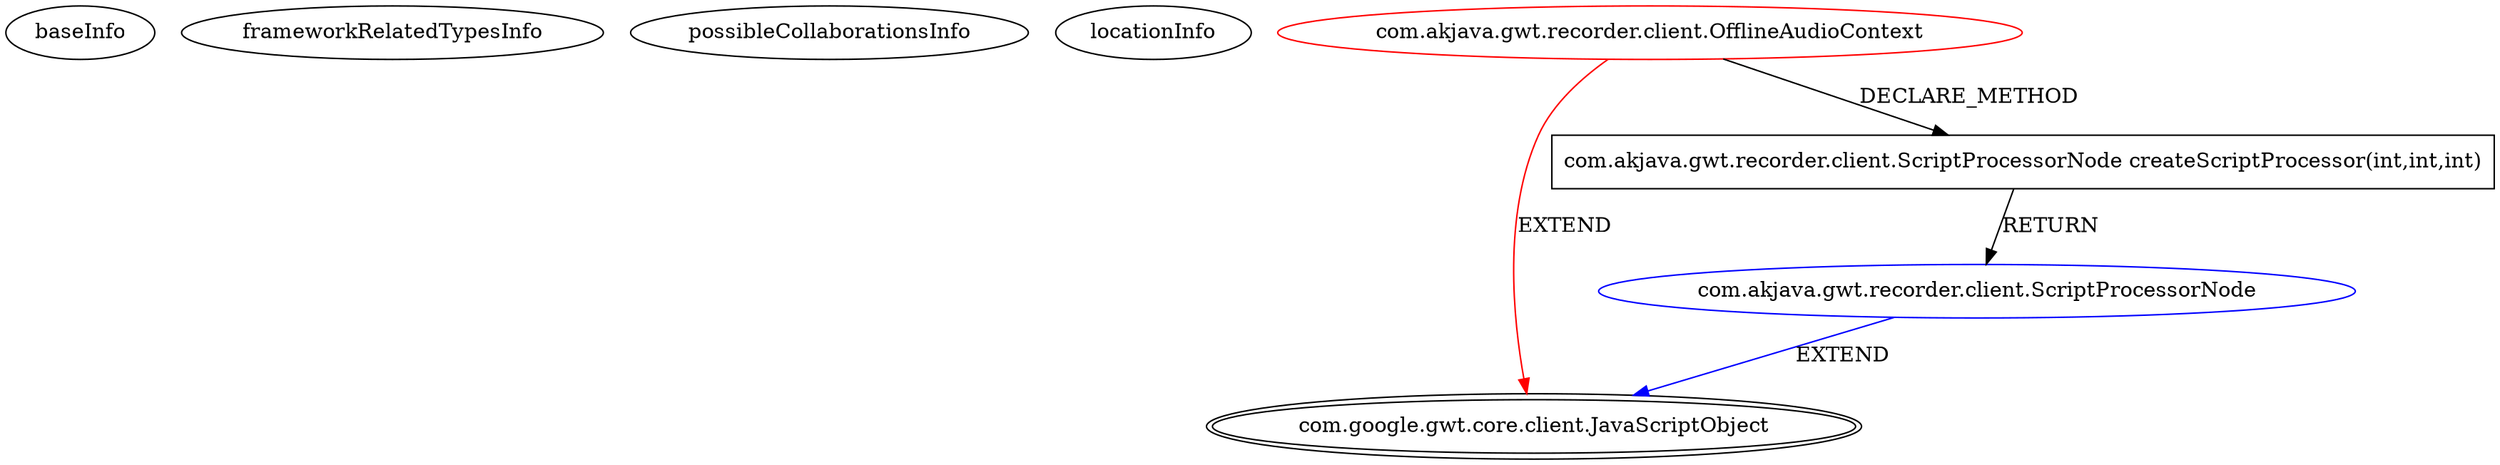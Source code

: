 digraph {
baseInfo[graphId=636,category="extension_graph",isAnonymous=false,possibleRelation=true]
frameworkRelatedTypesInfo[0="com.google.gwt.core.client.JavaScriptObject"]
possibleCollaborationsInfo[0="636~CLIENT_METHOD_DECLARATION-RETURN_TYPE-~com.google.gwt.core.client.JavaScriptObject ~com.google.gwt.core.client.JavaScriptObject ~false~false"]
locationInfo[projectName="akjava-GWTRecorderjs",filePath="/akjava-GWTRecorderjs/GWTRecorderjs-master/src/com/akjava/gwt/recorder/client/OfflineAudioContext.java",contextSignature="OfflineAudioContext",graphId="636"]
0[label="com.akjava.gwt.recorder.client.OfflineAudioContext",vertexType="ROOT_CLIENT_CLASS_DECLARATION",isFrameworkType=false,color=red]
1[label="com.google.gwt.core.client.JavaScriptObject",vertexType="FRAMEWORK_CLASS_TYPE",isFrameworkType=true,peripheries=2]
4[label="com.akjava.gwt.recorder.client.ScriptProcessorNode createScriptProcessor(int,int,int)",vertexType="CLIENT_METHOD_DECLARATION",isFrameworkType=false,shape=box]
5[label="com.akjava.gwt.recorder.client.ScriptProcessorNode",vertexType="REFERENCE_CLIENT_CLASS_DECLARATION",isFrameworkType=false,color=blue]
0->1[label="EXTEND",color=red]
0->4[label="DECLARE_METHOD"]
5->1[label="EXTEND",color=blue]
4->5[label="RETURN"]
}

